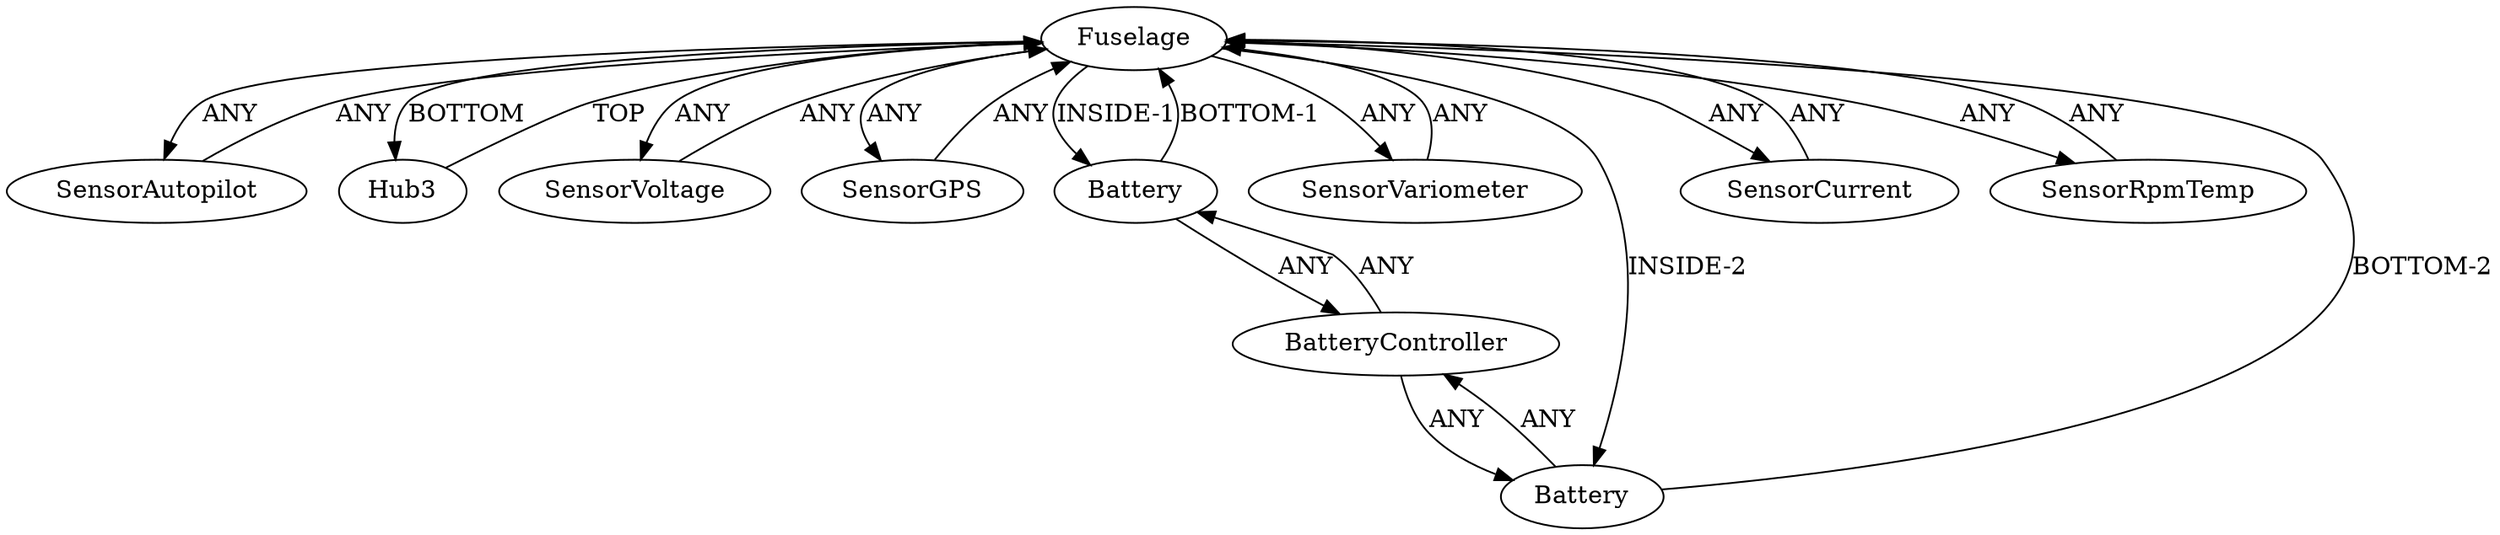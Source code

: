 /* Created by igraph 0.10.2 */
digraph {
  0 [
    instance=Fuselage_instance_1
    label=Fuselage
  ];
  1 [
    instance=SensorAutopilot_instance_1
    label=SensorAutopilot
  ];
  2 [
    instance=Hub3_instance_4
    label=Hub3
  ];
  3 [
    instance=SensorVoltage_instance_1
    label=SensorVoltage
  ];
  4 [
    instance=SensorGPS_instance_1
    label=SensorGPS
  ];
  5 [
    instance=Battery_instance_1
    label=Battery
  ];
  6 [
    instance=SensorVariometer_instance_1
    label=SensorVariometer
  ];
  7 [
    instance=Battery_instance_2
    label=Battery
  ];
  8 [
    instance=SensorCurrent_instance_1
    label=SensorCurrent
  ];
  9 [
    instance=BatteryController_instance_1
    label=BatteryController
  ];
  10 [
    instance=SensorRpmTemp_instance_1
    label=SensorRpmTemp
  ];

  0 -> 1 [
    label=ANY
  ];
  0 -> 2 [
    label=BOTTOM
  ];
  0 -> 3 [
    label=ANY
  ];
  0 -> 4 [
    label=ANY
  ];
  0 -> 5 [
    label="INSIDE-1"
  ];
  0 -> 6 [
    label=ANY
  ];
  0 -> 7 [
    label="INSIDE-2"
  ];
  0 -> 8 [
    label=ANY
  ];
  0 -> 10 [
    label=ANY
  ];
  1 -> 0 [
    label=ANY
  ];
  2 -> 0 [
    label=TOP
  ];
  3 -> 0 [
    label=ANY
  ];
  4 -> 0 [
    label=ANY
  ];
  5 -> 0 [
    label="BOTTOM-1"
  ];
  5 -> 9 [
    label=ANY
  ];
  6 -> 0 [
    label=ANY
  ];
  7 -> 0 [
    label="BOTTOM-2"
  ];
  7 -> 9 [
    label=ANY
  ];
  8 -> 0 [
    label=ANY
  ];
  9 -> 5 [
    label=ANY
  ];
  9 -> 7 [
    label=ANY
  ];
  10 -> 0 [
    label=ANY
  ];
}
